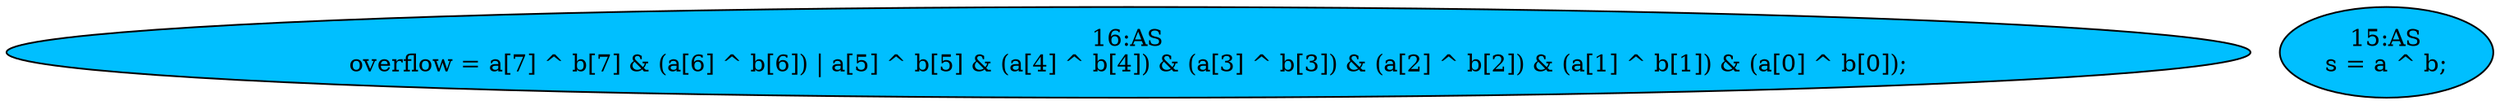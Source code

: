 strict digraph "compose( ,  )" {
	node [label="\N"];
	"16:AS"	[ast="<pyverilog.vparser.ast.Assign object at 0x7f69708d8810>",
		def_var="['overflow']",
		fillcolor=deepskyblue,
		label="16:AS
overflow = a[7] ^ b[7] & (a[6] ^ b[6]) | a[5] ^ b[5] & (a[4] ^ b[4]) & (a[3] ^ b[3]) & (a[2] ^ b[2]) & (a[1] ^ b[1]) & (a[\
0] ^ b[0]);",
		statements="[]",
		style=filled,
		typ=Assign,
		use_var="['a', 'b', 'a', 'b', 'a', 'b', 'a', 'b', 'a', 'b', 'a', 'b', 'a', 'b', 'a', 'b']"];
	"15:AS"	[ast="<pyverilog.vparser.ast.Assign object at 0x7f69709d6950>",
		def_var="['s']",
		fillcolor=deepskyblue,
		label="15:AS
s = a ^ b;",
		statements="[]",
		style=filled,
		typ=Assign,
		use_var="['a', 'b']"];
}
